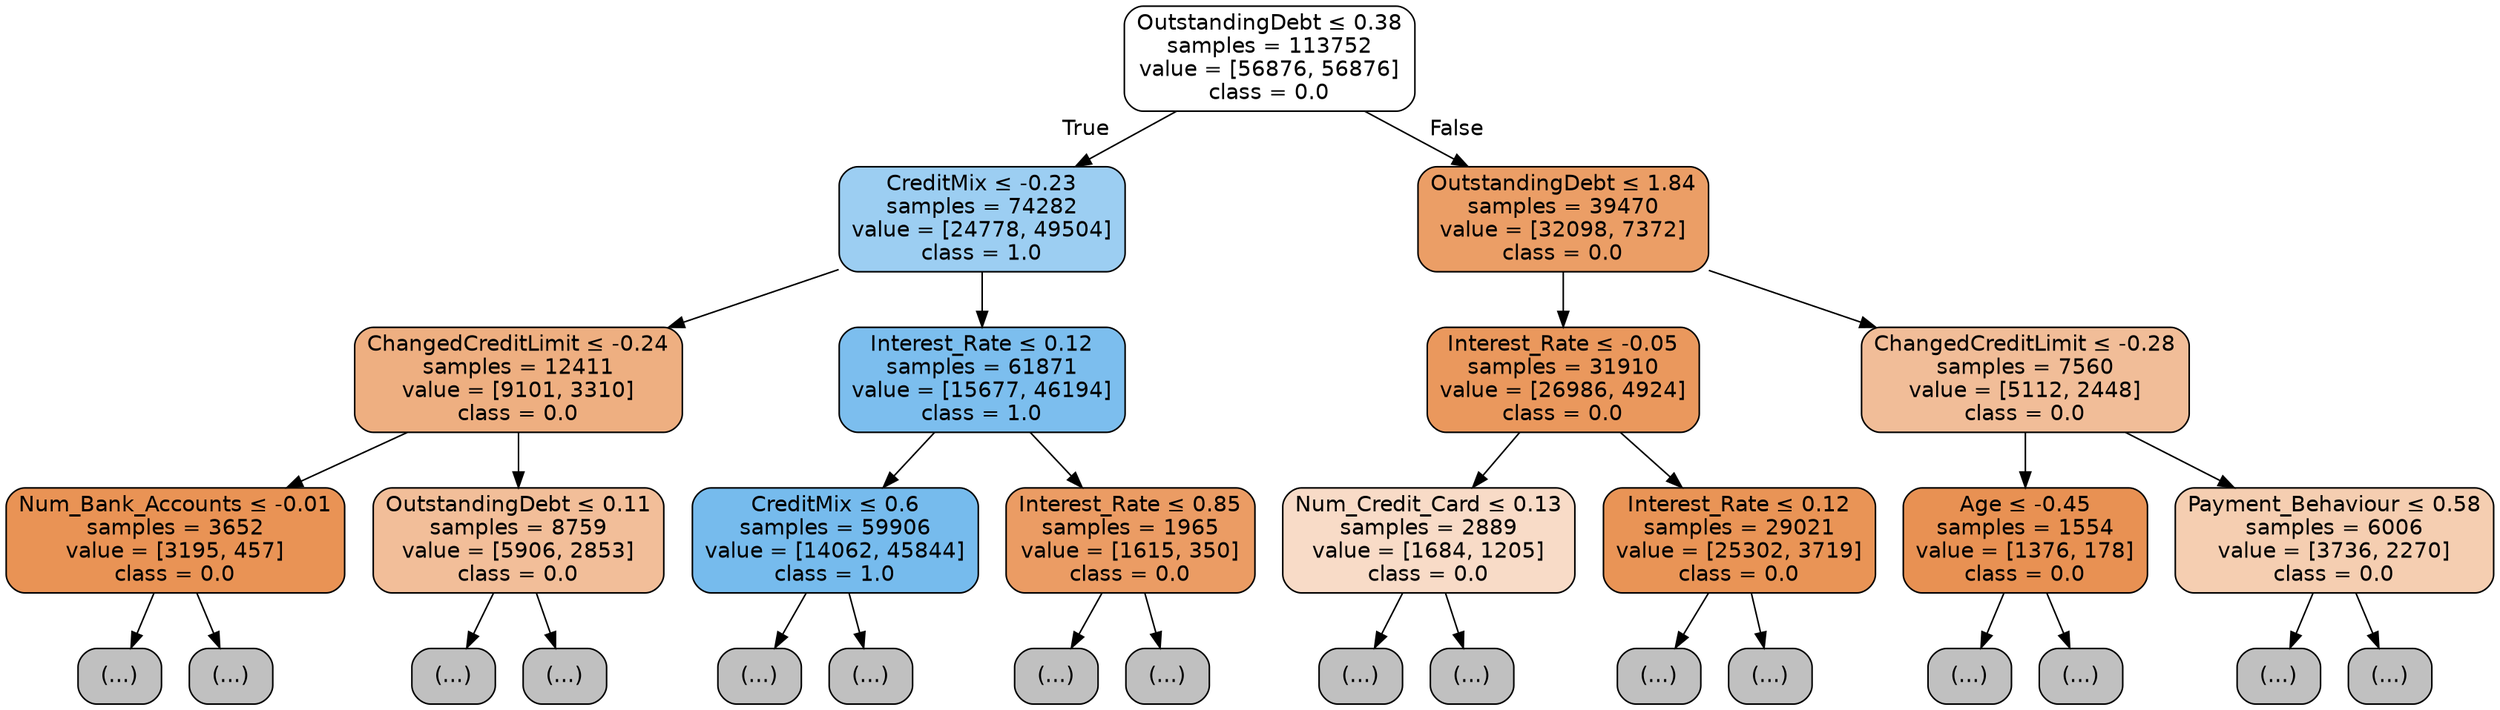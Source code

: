 digraph Tree {
node [shape=box, style="filled, rounded", color="black", fontname="helvetica"] ;
edge [fontname="helvetica"] ;
0 [label=<OutstandingDebt &le; 0.38<br/>samples = 113752<br/>value = [56876, 56876]<br/>class = 0.0>, fillcolor="#ffffff"] ;
1 [label=<CreditMix &le; -0.23<br/>samples = 74282<br/>value = [24778, 49504]<br/>class = 1.0>, fillcolor="#9ccef2"] ;
0 -> 1 [labeldistance=2.5, labelangle=45, headlabel="True"] ;
2 [label=<ChangedCreditLimit &le; -0.24<br/>samples = 12411<br/>value = [9101, 3310]<br/>class = 0.0>, fillcolor="#eeaf81"] ;
1 -> 2 ;
3 [label=<Num_Bank_Accounts &le; -0.01<br/>samples = 3652<br/>value = [3195, 457]<br/>class = 0.0>, fillcolor="#e99355"] ;
2 -> 3 ;
4 [label="(...)", fillcolor="#C0C0C0"] ;
3 -> 4 ;
11 [label="(...)", fillcolor="#C0C0C0"] ;
3 -> 11 ;
650 [label=<OutstandingDebt &le; 0.11<br/>samples = 8759<br/>value = [5906, 2853]<br/>class = 0.0>, fillcolor="#f2be99"] ;
2 -> 650 ;
651 [label="(...)", fillcolor="#C0C0C0"] ;
650 -> 651 ;
2194 [label="(...)", fillcolor="#C0C0C0"] ;
650 -> 2194 ;
2395 [label=<Interest_Rate &le; 0.12<br/>samples = 61871<br/>value = [15677, 46194]<br/>class = 1.0>, fillcolor="#7cbeee"] ;
1 -> 2395 ;
2396 [label=<CreditMix &le; 0.6<br/>samples = 59906<br/>value = [14062, 45844]<br/>class = 1.0>, fillcolor="#76bbed"] ;
2395 -> 2396 ;
2397 [label="(...)", fillcolor="#C0C0C0"] ;
2396 -> 2397 ;
5406 [label="(...)", fillcolor="#C0C0C0"] ;
2396 -> 5406 ;
9091 [label=<Interest_Rate &le; 0.85<br/>samples = 1965<br/>value = [1615, 350]<br/>class = 0.0>, fillcolor="#eb9c64"] ;
2395 -> 9091 ;
9092 [label="(...)", fillcolor="#C0C0C0"] ;
9091 -> 9092 ;
9383 [label="(...)", fillcolor="#C0C0C0"] ;
9091 -> 9383 ;
9422 [label=<OutstandingDebt &le; 1.84<br/>samples = 39470<br/>value = [32098, 7372]<br/>class = 0.0>, fillcolor="#eb9e66"] ;
0 -> 9422 [labeldistance=2.5, labelangle=-45, headlabel="False"] ;
9423 [label=<Interest_Rate &le; -0.05<br/>samples = 31910<br/>value = [26986, 4924]<br/>class = 0.0>, fillcolor="#ea985d"] ;
9422 -> 9423 ;
9424 [label=<Num_Credit_Card &le; 0.13<br/>samples = 2889<br/>value = [1684, 1205]<br/>class = 0.0>, fillcolor="#f8dbc7"] ;
9423 -> 9424 ;
9425 [label="(...)", fillcolor="#C0C0C0"] ;
9424 -> 9425 ;
9894 [label="(...)", fillcolor="#C0C0C0"] ;
9424 -> 9894 ;
9929 [label=<Interest_Rate &le; 0.12<br/>samples = 29021<br/>value = [25302, 3719]<br/>class = 0.0>, fillcolor="#e99456"] ;
9423 -> 9929 ;
9930 [label="(...)", fillcolor="#C0C0C0"] ;
9929 -> 9930 ;
11337 [label="(...)", fillcolor="#C0C0C0"] ;
9929 -> 11337 ;
14044 [label=<ChangedCreditLimit &le; -0.28<br/>samples = 7560<br/>value = [5112, 2448]<br/>class = 0.0>, fillcolor="#f1bd98"] ;
9422 -> 14044 ;
14045 [label=<Age &le; -0.45<br/>samples = 1554<br/>value = [1376, 178]<br/>class = 0.0>, fillcolor="#e89153"] ;
14044 -> 14045 ;
14046 [label="(...)", fillcolor="#C0C0C0"] ;
14045 -> 14046 ;
14161 [label="(...)", fillcolor="#C0C0C0"] ;
14045 -> 14161 ;
14314 [label=<Payment_Behaviour &le; 0.58<br/>samples = 6006<br/>value = [3736, 2270]<br/>class = 0.0>, fillcolor="#f5ceb1"] ;
14044 -> 14314 ;
14315 [label="(...)", fillcolor="#C0C0C0"] ;
14314 -> 14315 ;
15160 [label="(...)", fillcolor="#C0C0C0"] ;
14314 -> 15160 ;
}